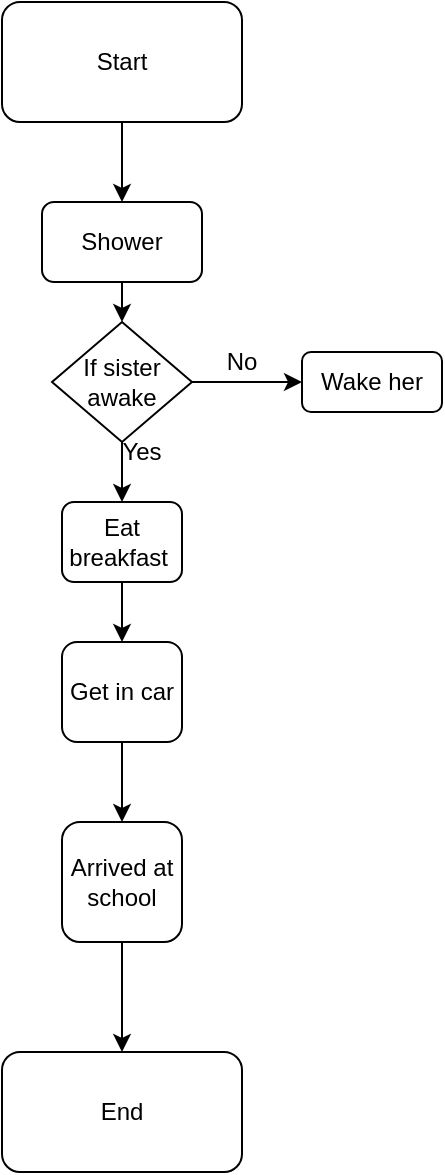 <mxfile version="20.2.7" type="github">
  <diagram id="XE2QWI0ZxlqNKZvmwIrM" name="Page-1">
    <mxGraphModel dx="819" dy="741" grid="1" gridSize="10" guides="1" tooltips="1" connect="1" arrows="1" fold="1" page="1" pageScale="1" pageWidth="827" pageHeight="1169" math="0" shadow="0">
      <root>
        <mxCell id="0" />
        <mxCell id="1" parent="0" />
        <mxCell id="F5QKL0Cg0Sdetsgiopym-1" value="Start" style="rounded=1;whiteSpace=wrap;html=1;" vertex="1" parent="1">
          <mxGeometry x="300" width="120" height="60" as="geometry" />
        </mxCell>
        <mxCell id="F5QKL0Cg0Sdetsgiopym-2" value="Shower" style="rounded=1;whiteSpace=wrap;html=1;" vertex="1" parent="1">
          <mxGeometry x="320" y="100" width="80" height="40" as="geometry" />
        </mxCell>
        <mxCell id="F5QKL0Cg0Sdetsgiopym-3" value="" style="endArrow=classic;html=1;rounded=0;entryX=0.5;entryY=0;entryDx=0;entryDy=0;exitX=0.5;exitY=1;exitDx=0;exitDy=0;" edge="1" parent="1" source="F5QKL0Cg0Sdetsgiopym-1" target="F5QKL0Cg0Sdetsgiopym-2">
          <mxGeometry width="50" height="50" relative="1" as="geometry">
            <mxPoint x="340" y="110" as="sourcePoint" />
            <mxPoint x="390" y="60" as="targetPoint" />
          </mxGeometry>
        </mxCell>
        <mxCell id="F5QKL0Cg0Sdetsgiopym-4" value="If sister awake" style="rhombus;whiteSpace=wrap;html=1;" vertex="1" parent="1">
          <mxGeometry x="325" y="160" width="70" height="60" as="geometry" />
        </mxCell>
        <mxCell id="F5QKL0Cg0Sdetsgiopym-5" value="" style="endArrow=classic;html=1;rounded=0;exitX=0.5;exitY=1;exitDx=0;exitDy=0;" edge="1" parent="1" source="F5QKL0Cg0Sdetsgiopym-2">
          <mxGeometry width="50" height="50" relative="1" as="geometry">
            <mxPoint x="330" y="190" as="sourcePoint" />
            <mxPoint x="360" y="160" as="targetPoint" />
          </mxGeometry>
        </mxCell>
        <mxCell id="F5QKL0Cg0Sdetsgiopym-6" value="" style="endArrow=classic;html=1;rounded=0;exitX=1;exitY=0.5;exitDx=0;exitDy=0;entryX=0;entryY=0.5;entryDx=0;entryDy=0;" edge="1" parent="1" source="F5QKL0Cg0Sdetsgiopym-4" target="F5QKL0Cg0Sdetsgiopym-8">
          <mxGeometry width="50" height="50" relative="1" as="geometry">
            <mxPoint x="400" y="190" as="sourcePoint" />
            <mxPoint x="420" y="190" as="targetPoint" />
            <Array as="points" />
          </mxGeometry>
        </mxCell>
        <mxCell id="F5QKL0Cg0Sdetsgiopym-8" value="Wake her" style="rounded=1;whiteSpace=wrap;html=1;" vertex="1" parent="1">
          <mxGeometry x="450" y="175" width="70" height="30" as="geometry" />
        </mxCell>
        <mxCell id="F5QKL0Cg0Sdetsgiopym-9" value="No" style="text;html=1;strokeColor=none;fillColor=none;align=center;verticalAlign=middle;whiteSpace=wrap;rounded=0;" vertex="1" parent="1">
          <mxGeometry x="400" y="170" width="40" height="20" as="geometry" />
        </mxCell>
        <mxCell id="F5QKL0Cg0Sdetsgiopym-10" value="" style="endArrow=classic;html=1;rounded=0;exitX=0.5;exitY=1;exitDx=0;exitDy=0;" edge="1" parent="1" source="F5QKL0Cg0Sdetsgiopym-4">
          <mxGeometry width="50" height="50" relative="1" as="geometry">
            <mxPoint x="350" y="270" as="sourcePoint" />
            <mxPoint x="360" y="250" as="targetPoint" />
          </mxGeometry>
        </mxCell>
        <mxCell id="F5QKL0Cg0Sdetsgiopym-11" value="Yes" style="text;html=1;strokeColor=none;fillColor=none;align=center;verticalAlign=middle;whiteSpace=wrap;rounded=0;" vertex="1" parent="1">
          <mxGeometry x="340" y="210" width="60" height="30" as="geometry" />
        </mxCell>
        <mxCell id="F5QKL0Cg0Sdetsgiopym-12" value="Eat breakfast&amp;nbsp;" style="rounded=1;whiteSpace=wrap;html=1;" vertex="1" parent="1">
          <mxGeometry x="330" y="250" width="60" height="40" as="geometry" />
        </mxCell>
        <mxCell id="F5QKL0Cg0Sdetsgiopym-13" value="" style="endArrow=classic;html=1;rounded=0;fontFamily=Helvetica;fontSize=12;fontColor=default;exitX=0.5;exitY=1;exitDx=0;exitDy=0;" edge="1" parent="1" source="F5QKL0Cg0Sdetsgiopym-12">
          <mxGeometry width="50" height="50" relative="1" as="geometry">
            <mxPoint x="350" y="340" as="sourcePoint" />
            <mxPoint x="360" y="320" as="targetPoint" />
          </mxGeometry>
        </mxCell>
        <mxCell id="F5QKL0Cg0Sdetsgiopym-14" value="Get in car" style="rounded=1;whiteSpace=wrap;html=1;fontFamily=Helvetica;fontSize=12;fontColor=default;strokeColor=default;fillColor=default;" vertex="1" parent="1">
          <mxGeometry x="330" y="320" width="60" height="50" as="geometry" />
        </mxCell>
        <mxCell id="F5QKL0Cg0Sdetsgiopym-15" value="Arrived at school" style="rounded=1;whiteSpace=wrap;html=1;fontFamily=Helvetica;fontSize=12;fontColor=default;strokeColor=default;fillColor=default;" vertex="1" parent="1">
          <mxGeometry x="330" y="410" width="60" height="60" as="geometry" />
        </mxCell>
        <mxCell id="F5QKL0Cg0Sdetsgiopym-16" value="" style="endArrow=classic;html=1;rounded=0;fontFamily=Helvetica;fontSize=12;fontColor=default;exitX=0.5;exitY=1;exitDx=0;exitDy=0;entryX=0.5;entryY=0;entryDx=0;entryDy=0;" edge="1" parent="1" source="F5QKL0Cg0Sdetsgiopym-14" target="F5QKL0Cg0Sdetsgiopym-15">
          <mxGeometry width="50" height="50" relative="1" as="geometry">
            <mxPoint x="350" y="410" as="sourcePoint" />
            <mxPoint x="400" y="360" as="targetPoint" />
          </mxGeometry>
        </mxCell>
        <mxCell id="F5QKL0Cg0Sdetsgiopym-17" value="" style="endArrow=classic;html=1;rounded=0;fontFamily=Helvetica;fontSize=12;fontColor=default;exitX=0.5;exitY=1;exitDx=0;exitDy=0;entryX=0.5;entryY=0;entryDx=0;entryDy=0;" edge="1" parent="1" source="F5QKL0Cg0Sdetsgiopym-15" target="F5QKL0Cg0Sdetsgiopym-18">
          <mxGeometry width="50" height="50" relative="1" as="geometry">
            <mxPoint x="350" y="540" as="sourcePoint" />
            <mxPoint x="360" y="520" as="targetPoint" />
          </mxGeometry>
        </mxCell>
        <mxCell id="F5QKL0Cg0Sdetsgiopym-18" value="End" style="rounded=1;whiteSpace=wrap;html=1;fontFamily=Helvetica;fontSize=12;fontColor=default;strokeColor=default;fillColor=default;" vertex="1" parent="1">
          <mxGeometry x="300" y="525" width="120" height="60" as="geometry" />
        </mxCell>
      </root>
    </mxGraphModel>
  </diagram>
</mxfile>
